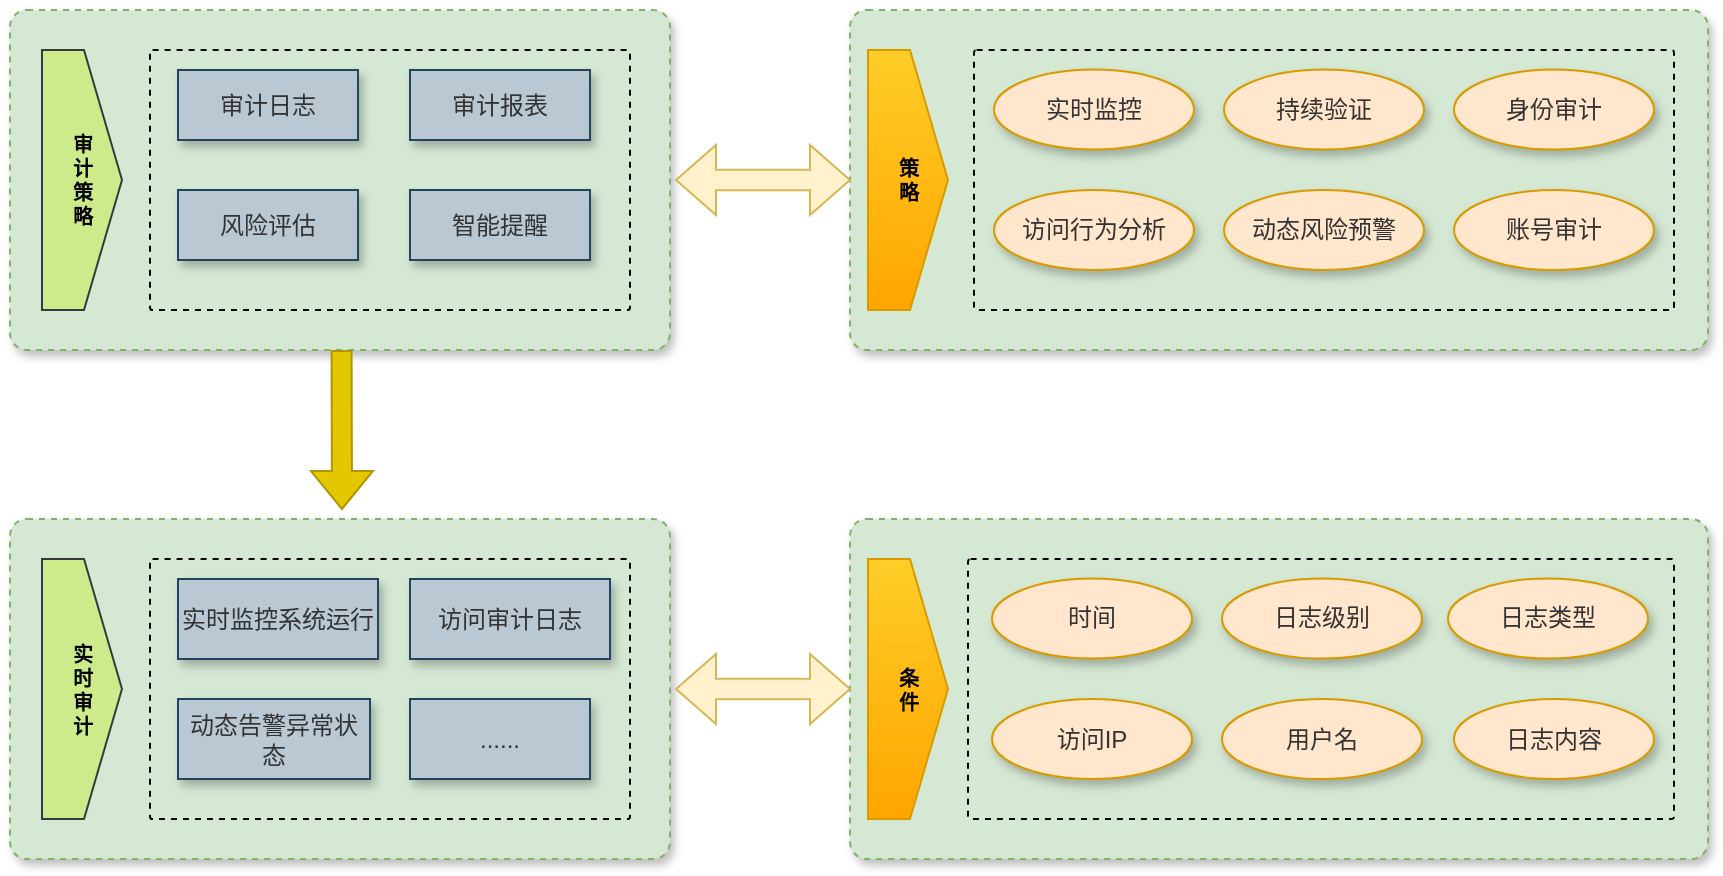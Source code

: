 <mxfile version="19.0.0" type="github" pages="2">
  <diagram id="8Mcmq0ioaoLnQd22ZTMx" name="第 1 页">
    <mxGraphModel dx="1240" dy="669" grid="1" gridSize="10" guides="1" tooltips="1" connect="1" arrows="1" fold="1" page="1" pageScale="1" pageWidth="300" pageHeight="900" math="0" shadow="0">
      <root>
        <mxCell id="0" />
        <mxCell id="1" parent="0" />
        <mxCell id="ox4tvJcsVtgA0NAjYwBi-67" value="" style="rounded=1;whiteSpace=wrap;html=1;shadow=1;fontSize=11;strokeWidth=1;fillColor=#d5e8d4;dashed=1;arcSize=5;strokeColor=#82b366;" parent="1" vertex="1">
          <mxGeometry x="11" y="294.5" width="330" height="170" as="geometry" />
        </mxCell>
        <mxCell id="ox4tvJcsVtgA0NAjYwBi-68" value="" style="text;html=1;fillColor=none;align=center;verticalAlign=middle;whiteSpace=wrap;fontSize=54;fontStyle=1;shadow=0;rounded=1;glass=0;sketch=0;arcSize=1;dashed=1;strokeWidth=1;container=0;strokeColor=default;" parent="1" vertex="1">
          <mxGeometry x="81" y="314.5" width="240" height="130" as="geometry" />
        </mxCell>
        <mxCell id="ox4tvJcsVtgA0NAjYwBi-42" value="" style="rounded=1;whiteSpace=wrap;html=1;shadow=1;fontSize=11;strokeWidth=1;fillColor=#d5e8d4;dashed=1;arcSize=5;strokeColor=#82b366;" parent="1" vertex="1">
          <mxGeometry x="11" y="40" width="330" height="170" as="geometry" />
        </mxCell>
        <mxCell id="ox4tvJcsVtgA0NAjYwBi-55" value="" style="text;html=1;fillColor=none;align=center;verticalAlign=middle;whiteSpace=wrap;fontSize=54;fontStyle=1;shadow=0;rounded=1;glass=0;sketch=0;arcSize=1;dashed=1;strokeWidth=1;container=0;strokeColor=default;" parent="1" vertex="1">
          <mxGeometry x="81" y="60" width="240" height="130" as="geometry" />
        </mxCell>
        <mxCell id="Qy1Y6E39n3u61H79zV9y-25" value="" style="rounded=1;whiteSpace=wrap;html=1;shadow=1;fontSize=11;strokeWidth=1;fillColor=#d5e8d4;dashed=1;arcSize=5;strokeColor=#82b366;" parent="1" vertex="1">
          <mxGeometry x="431" y="40" width="429" height="170" as="geometry" />
        </mxCell>
        <mxCell id="98vJzE4Z4TFfjShBDfRC-30" value="" style="text;html=1;fillColor=none;align=center;verticalAlign=middle;whiteSpace=wrap;fontSize=54;fontStyle=1;shadow=0;rounded=1;glass=0;sketch=0;arcSize=1;dashed=1;strokeWidth=1;container=0;strokeColor=default;" parent="1" vertex="1">
          <mxGeometry x="493" y="60" width="350" height="130" as="geometry" />
        </mxCell>
        <mxCell id="ox4tvJcsVtgA0NAjYwBi-10" value="&lt;span style=&quot;color: rgb(51, 51, 51);&quot;&gt;&lt;font style=&quot;font-size: 12px;&quot;&gt;实时监控&lt;/font&gt;&lt;/span&gt;" style="ellipse;whiteSpace=wrap;html=1;shadow=1;fontSize=10;fillColor=#ffe6cc;strokeColor=#d79b00;" parent="1" vertex="1">
          <mxGeometry x="503" y="69.75" width="100" height="40" as="geometry" />
        </mxCell>
        <mxCell id="ox4tvJcsVtgA0NAjYwBi-11" value="&lt;span style=&quot;color: rgb(51, 51, 51);&quot;&gt;&lt;font style=&quot;font-size: 12px;&quot;&gt;持续验证&lt;/font&gt;&lt;/span&gt;" style="ellipse;whiteSpace=wrap;html=1;shadow=1;fontSize=10;fillColor=#ffe6cc;strokeColor=#d79b00;" parent="1" vertex="1">
          <mxGeometry x="618" y="69.75" width="100" height="40" as="geometry" />
        </mxCell>
        <mxCell id="ox4tvJcsVtgA0NAjYwBi-12" value="&lt;span style=&quot;color: rgb(51, 51, 51);&quot;&gt;&lt;font style=&quot;font-size: 12px;&quot;&gt;身份审计&lt;/font&gt;&lt;/span&gt;" style="ellipse;whiteSpace=wrap;html=1;shadow=1;fontSize=10;fillColor=#ffe6cc;strokeColor=#d79b00;" parent="1" vertex="1">
          <mxGeometry x="733" y="69.75" width="100" height="40" as="geometry" />
        </mxCell>
        <mxCell id="ox4tvJcsVtgA0NAjYwBi-13" value="&lt;span style=&quot;color: rgb(51, 51, 51);&quot;&gt;&lt;font style=&quot;font-size: 12px;&quot;&gt;账号审计&lt;/font&gt;&lt;/span&gt;" style="ellipse;whiteSpace=wrap;html=1;shadow=1;fontSize=10;fillColor=#ffe6cc;strokeColor=#d79b00;" parent="1" vertex="1">
          <mxGeometry x="733" y="130" width="100" height="40" as="geometry" />
        </mxCell>
        <mxCell id="ox4tvJcsVtgA0NAjYwBi-14" value="&lt;span style=&quot;color: rgb(51, 51, 51);&quot;&gt;&lt;font style=&quot;font-size: 12px;&quot;&gt;访问行为分析&lt;/font&gt;&lt;/span&gt;" style="ellipse;whiteSpace=wrap;html=1;shadow=1;fontSize=10;fillColor=#ffe6cc;strokeColor=#d79b00;" parent="1" vertex="1">
          <mxGeometry x="503" y="130" width="100" height="40" as="geometry" />
        </mxCell>
        <mxCell id="ox4tvJcsVtgA0NAjYwBi-15" value="&lt;span style=&quot;color: rgb(51, 51, 51);&quot;&gt;&lt;font style=&quot;font-size: 12px;&quot;&gt;动态风险预警&lt;/font&gt;&lt;/span&gt;" style="ellipse;whiteSpace=wrap;html=1;shadow=1;fontSize=10;fillColor=#ffe6cc;strokeColor=#d79b00;" parent="1" vertex="1">
          <mxGeometry x="618" y="130" width="100" height="40" as="geometry" />
        </mxCell>
        <mxCell id="ox4tvJcsVtgA0NAjYwBi-28" value="" style="rounded=1;whiteSpace=wrap;html=1;shadow=1;fontSize=11;strokeWidth=1;fillColor=#d5e8d4;dashed=1;arcSize=5;strokeColor=#82b366;" parent="1" vertex="1">
          <mxGeometry x="431" y="294.5" width="429" height="170" as="geometry" />
        </mxCell>
        <mxCell id="ox4tvJcsVtgA0NAjYwBi-29" value="" style="text;html=1;fillColor=none;align=center;verticalAlign=middle;whiteSpace=wrap;fontSize=54;fontStyle=1;shadow=0;rounded=1;glass=0;sketch=0;arcSize=1;dashed=1;strokeWidth=1;container=0;strokeColor=default;" parent="1" vertex="1">
          <mxGeometry x="490" y="314.5" width="353" height="130" as="geometry" />
        </mxCell>
        <mxCell id="ox4tvJcsVtgA0NAjYwBi-33" value="&lt;font style=&quot;font-size: 12px;&quot; color=&quot;#333333&quot;&gt;......&lt;/font&gt;" style="rounded=0;whiteSpace=wrap;html=1;shadow=1;fontSize=11;strokeColor=#23445d;strokeWidth=1;fillColor=#bac8d3;" parent="1" vertex="1">
          <mxGeometry x="211" y="384.5" width="90" height="40" as="geometry" />
        </mxCell>
        <mxCell id="ox4tvJcsVtgA0NAjYwBi-34" value="&lt;font style=&quot;font-size: 12px;&quot; color=&quot;#333333&quot;&gt;时间&lt;/font&gt;" style="ellipse;whiteSpace=wrap;html=1;shadow=1;fontSize=10;fillColor=#ffe6cc;strokeColor=#d79b00;" parent="1" vertex="1">
          <mxGeometry x="502" y="324.25" width="100" height="40" as="geometry" />
        </mxCell>
        <mxCell id="ox4tvJcsVtgA0NAjYwBi-35" value="&lt;span style=&quot;color: rgb(51, 51, 51);&quot;&gt;&lt;font style=&quot;font-size: 12px;&quot;&gt;日志级别&lt;/font&gt;&lt;/span&gt;" style="ellipse;whiteSpace=wrap;html=1;shadow=1;fontSize=10;fillColor=#ffe6cc;strokeColor=#d79b00;" parent="1" vertex="1">
          <mxGeometry x="617" y="324.25" width="100" height="40" as="geometry" />
        </mxCell>
        <mxCell id="ox4tvJcsVtgA0NAjYwBi-36" value="&lt;span style=&quot;color: rgb(51, 51, 51);&quot;&gt;&lt;font style=&quot;font-size: 12px;&quot;&gt;日志类型&lt;/font&gt;&lt;/span&gt;" style="ellipse;whiteSpace=wrap;html=1;shadow=1;fontSize=10;fillColor=#ffe6cc;strokeColor=#d79b00;" parent="1" vertex="1">
          <mxGeometry x="730" y="324.25" width="100" height="40" as="geometry" />
        </mxCell>
        <mxCell id="ox4tvJcsVtgA0NAjYwBi-37" value="&lt;span style=&quot;color: rgb(51, 51, 51);&quot;&gt;&lt;font style=&quot;font-size: 12px;&quot;&gt;日志内容&lt;/font&gt;&lt;/span&gt;" style="ellipse;whiteSpace=wrap;html=1;shadow=1;fontSize=10;fillColor=#ffe6cc;strokeColor=#d79b00;" parent="1" vertex="1">
          <mxGeometry x="733" y="384.5" width="100" height="40" as="geometry" />
        </mxCell>
        <mxCell id="ox4tvJcsVtgA0NAjYwBi-38" value="&lt;span style=&quot;color: rgb(51, 51, 51);&quot;&gt;&lt;font style=&quot;font-size: 12px;&quot;&gt;访问IP&lt;/font&gt;&lt;/span&gt;" style="ellipse;whiteSpace=wrap;html=1;shadow=1;fontSize=10;fillColor=#ffe6cc;strokeColor=#d79b00;" parent="1" vertex="1">
          <mxGeometry x="502" y="384.5" width="100" height="40" as="geometry" />
        </mxCell>
        <mxCell id="ox4tvJcsVtgA0NAjYwBi-39" value="&lt;font style=&quot;font-size: 12px;&quot; color=&quot;#333333&quot;&gt;用户名&lt;/font&gt;" style="ellipse;whiteSpace=wrap;html=1;shadow=1;fontSize=10;fillColor=#ffe6cc;strokeColor=#d79b00;" parent="1" vertex="1">
          <mxGeometry x="617" y="384.5" width="100" height="40" as="geometry" />
        </mxCell>
        <mxCell id="ox4tvJcsVtgA0NAjYwBi-41" value="&lt;b&gt;策&lt;br&gt;略&lt;/b&gt;" style="html=1;shadow=0;dashed=0;align=center;verticalAlign=middle;shape=mxgraph.arrows2.arrow;dy=0;dx=19;notch=0;fontSize=10;fillColor=#ffcd28;strokeColor=#d79b00;gradientColor=#ffa500;" parent="1" vertex="1">
          <mxGeometry x="440" y="60" width="40" height="130" as="geometry" />
        </mxCell>
        <mxCell id="ox4tvJcsVtgA0NAjYwBi-44" value="&lt;span style=&quot;color: rgb(51, 51, 51);&quot;&gt;&lt;font style=&quot;font-size: 12px;&quot;&gt;审计日志&lt;/font&gt;&lt;/span&gt;" style="rounded=0;whiteSpace=wrap;html=1;shadow=1;fontSize=11;strokeColor=#23445d;strokeWidth=1;fillColor=#bac8d3;" parent="1" vertex="1">
          <mxGeometry x="95" y="70" width="90" height="35" as="geometry" />
        </mxCell>
        <mxCell id="ox4tvJcsVtgA0NAjYwBi-45" value="&lt;span style=&quot;color: rgb(51, 51, 51);&quot;&gt;&lt;font style=&quot;font-size: 12px;&quot;&gt;审计报表&lt;/font&gt;&lt;/span&gt;" style="rounded=0;whiteSpace=wrap;html=1;shadow=1;fontSize=11;strokeColor=#23445d;strokeWidth=1;fillColor=#bac8d3;" parent="1" vertex="1">
          <mxGeometry x="211" y="70" width="90" height="35" as="geometry" />
        </mxCell>
        <mxCell id="ox4tvJcsVtgA0NAjYwBi-47" value="&lt;font style=&quot;font-size: 12px;&quot; color=&quot;#333333&quot;&gt;智能提醒&lt;/font&gt;" style="rounded=0;whiteSpace=wrap;html=1;shadow=1;fontSize=11;strokeColor=#23445d;strokeWidth=1;fillColor=#bac8d3;" parent="1" vertex="1">
          <mxGeometry x="211" y="130" width="90" height="35" as="geometry" />
        </mxCell>
        <mxCell id="ox4tvJcsVtgA0NAjYwBi-54" value="&lt;b&gt;审&lt;br&gt;计&lt;br&gt;策&lt;br&gt;略&lt;/b&gt;" style="html=1;shadow=0;dashed=0;align=center;verticalAlign=middle;shape=mxgraph.arrows2.arrow;dy=0;dx=19;notch=0;fontSize=10;fillColor=#cdeb8b;strokeColor=#36393d;" parent="1" vertex="1">
          <mxGeometry x="27" y="60" width="40" height="130" as="geometry" />
        </mxCell>
        <mxCell id="ox4tvJcsVtgA0NAjYwBi-56" value="" style="html=1;shadow=0;dashed=0;align=center;verticalAlign=middle;shape=mxgraph.arrows2.twoWayArrow;dy=0.71;dx=20;fontSize=10;fillColor=#fff2cc;strokeColor=#d6b656;" parent="1" vertex="1">
          <mxGeometry x="344" y="107.5" width="87" height="35" as="geometry" />
        </mxCell>
        <mxCell id="ox4tvJcsVtgA0NAjYwBi-66" value="&lt;b&gt;条&lt;br&gt;件&lt;/b&gt;" style="html=1;shadow=0;dashed=0;align=center;verticalAlign=middle;shape=mxgraph.arrows2.arrow;dy=0;dx=19;notch=0;fontSize=10;fillColor=#ffcd28;strokeColor=#d79b00;gradientColor=#ffa500;" parent="1" vertex="1">
          <mxGeometry x="440" y="314.5" width="40" height="130" as="geometry" />
        </mxCell>
        <mxCell id="ox4tvJcsVtgA0NAjYwBi-69" value="&lt;span style=&quot;color: rgb(51, 51, 51);&quot;&gt;&lt;font style=&quot;font-size: 12px;&quot;&gt;实时监控系统运行&lt;/font&gt;&lt;/span&gt;" style="rounded=0;whiteSpace=wrap;html=1;shadow=1;fontSize=11;strokeColor=#23445d;strokeWidth=1;fillColor=#bac8d3;" parent="1" vertex="1">
          <mxGeometry x="95" y="324.5" width="100" height="40" as="geometry" />
        </mxCell>
        <mxCell id="ox4tvJcsVtgA0NAjYwBi-70" value="&lt;span style=&quot;color: rgb(51, 51, 51);&quot;&gt;&lt;font style=&quot;font-size: 12px;&quot;&gt;访问审计日志&lt;/font&gt;&lt;/span&gt;" style="rounded=0;whiteSpace=wrap;html=1;shadow=1;fontSize=11;strokeColor=#23445d;strokeWidth=1;fillColor=#bac8d3;" parent="1" vertex="1">
          <mxGeometry x="211" y="324.5" width="100" height="40" as="geometry" />
        </mxCell>
        <mxCell id="ox4tvJcsVtgA0NAjYwBi-71" value="&lt;span style=&quot;color: rgb(51, 51, 51);&quot;&gt;&lt;font style=&quot;font-size: 12px;&quot;&gt;动态告警异常状态&lt;/font&gt;&lt;/span&gt;" style="rounded=0;whiteSpace=wrap;html=1;shadow=1;fontSize=11;strokeColor=#23445d;strokeWidth=1;fillColor=#bac8d3;" parent="1" vertex="1">
          <mxGeometry x="95" y="384.5" width="96" height="40" as="geometry" />
        </mxCell>
        <mxCell id="ox4tvJcsVtgA0NAjYwBi-72" value="&lt;b&gt;实&lt;br&gt;时&lt;br&gt;审&lt;br&gt;计&lt;/b&gt;" style="html=1;shadow=0;dashed=0;align=center;verticalAlign=middle;shape=mxgraph.arrows2.arrow;dy=0;dx=19;notch=0;fontSize=10;fillColor=#cdeb8b;strokeColor=#36393d;" parent="1" vertex="1">
          <mxGeometry x="27" y="314.5" width="40" height="130" as="geometry" />
        </mxCell>
        <mxCell id="ox4tvJcsVtgA0NAjYwBi-73" value="" style="html=1;shadow=0;dashed=0;align=center;verticalAlign=middle;shape=mxgraph.arrows2.twoWayArrow;dy=0.71;dx=20;fontSize=10;fillColor=#fff2cc;strokeColor=#d6b656;" parent="1" vertex="1">
          <mxGeometry x="344" y="362" width="87" height="35" as="geometry" />
        </mxCell>
        <mxCell id="ox4tvJcsVtgA0NAjYwBi-75" value="" style="shape=flexArrow;endArrow=classic;html=1;rounded=0;fontSize=10;fillColor=#e3c800;strokeColor=#B09500;" parent="1" edge="1">
          <mxGeometry width="50" height="50" relative="1" as="geometry">
            <mxPoint x="176.79" y="210" as="sourcePoint" />
            <mxPoint x="177" y="290" as="targetPoint" />
          </mxGeometry>
        </mxCell>
        <mxCell id="ox4tvJcsVtgA0NAjYwBi-77" value="&lt;span style=&quot;color: rgb(51, 51, 51);&quot;&gt;&lt;font style=&quot;font-size: 12px;&quot;&gt;风险评估&lt;/font&gt;&lt;/span&gt;" style="rounded=0;whiteSpace=wrap;html=1;shadow=1;fontSize=11;strokeColor=#23445d;strokeWidth=1;fillColor=#bac8d3;" parent="1" vertex="1">
          <mxGeometry x="95" y="130" width="90" height="35" as="geometry" />
        </mxCell>
      </root>
    </mxGraphModel>
  </diagram>
  <diagram id="HrFjFPu9NfcljseWr6zG" name="第 2 页">
    <mxGraphModel dx="868" dy="525" grid="1" gridSize="10" guides="1" tooltips="1" connect="1" arrows="1" fold="1" page="1" pageScale="1" pageWidth="300" pageHeight="900" math="0" shadow="0">
      <root>
        <mxCell id="0" />
        <mxCell id="1" parent="0" />
      </root>
    </mxGraphModel>
  </diagram>
</mxfile>
